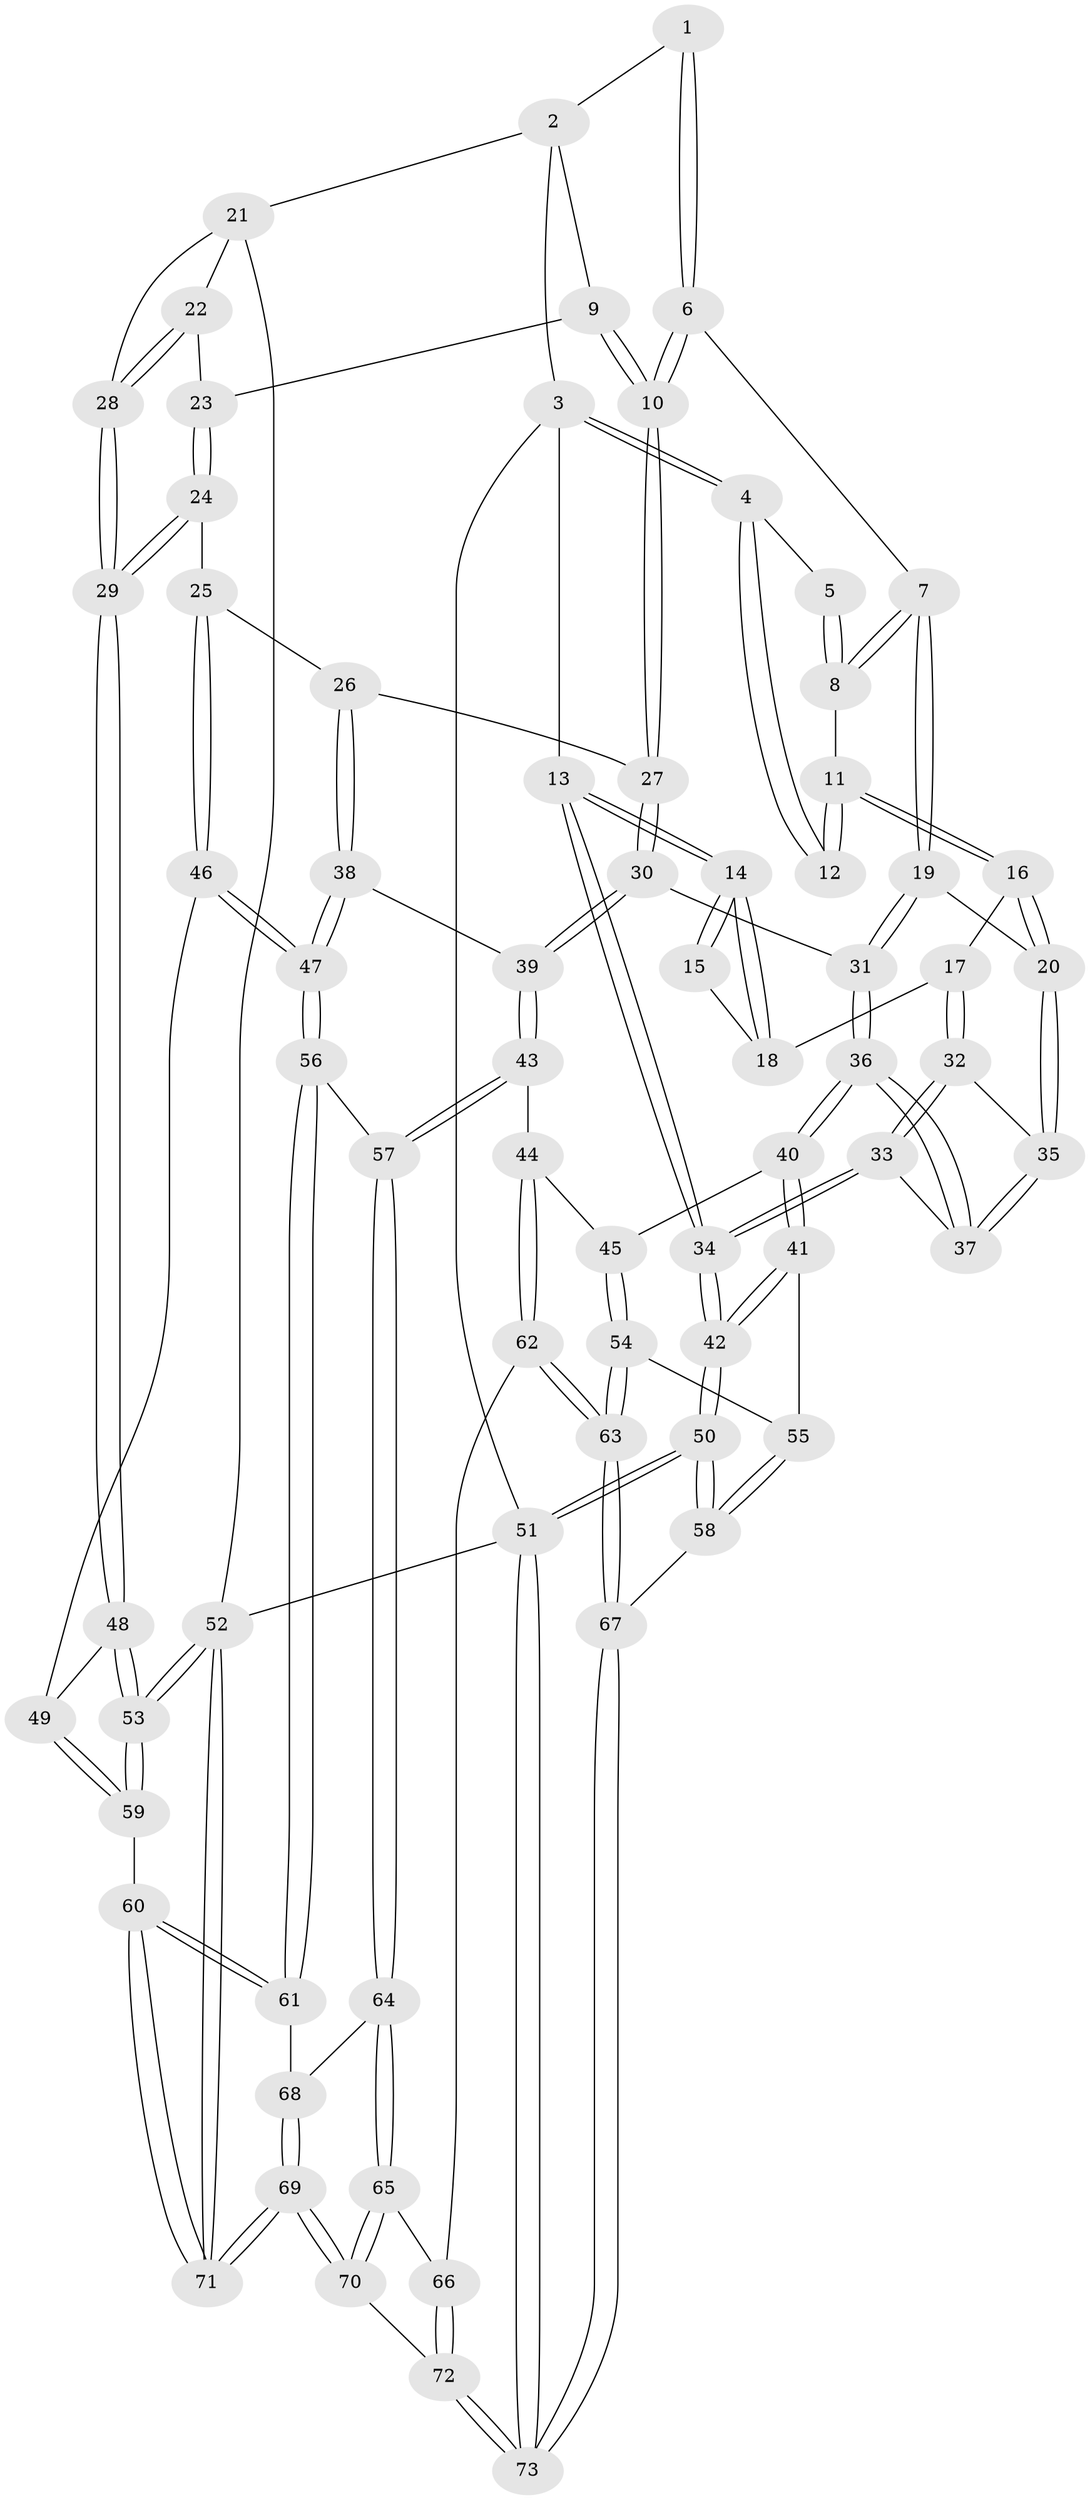 // coarse degree distribution, {4: 0.2702702702702703, 3: 0.5135135135135135, 2: 0.13513513513513514, 5: 0.08108108108108109}
// Generated by graph-tools (version 1.1) at 2025/54/03/04/25 22:54:47]
// undirected, 73 vertices, 179 edges
graph export_dot {
  node [color=gray90,style=filled];
  1 [pos="+0.4736496906016806+0"];
  2 [pos="+0.7846432808548118+0"];
  3 [pos="+0+0"];
  4 [pos="+0.06419347866810117+0"];
  5 [pos="+0.4610316722075649+0"];
  6 [pos="+0.554143363464133+0.1654369603064006"];
  7 [pos="+0.43577866743765886+0.16690272610068813"];
  8 [pos="+0.3661847298234586+0.08567712383056422"];
  9 [pos="+0.7836415257001282+0.0510547447897226"];
  10 [pos="+0.6086589804222273+0.1966310121329604"];
  11 [pos="+0.2110604089156107+0.06951778414437834"];
  12 [pos="+0.1911313468379517+0.036647019088778314"];
  13 [pos="+0+0.13098484397723725"];
  14 [pos="+0+0.15921406431557877"];
  15 [pos="+0.10116120195897997+0.10873814895175589"];
  16 [pos="+0.20490252307183263+0.19473154683116606"];
  17 [pos="+0.08054772892631216+0.24547938428846475"];
  18 [pos="+0.03756976881383696+0.22574393228426842"];
  19 [pos="+0.3227352037629968+0.27766445188170097"];
  20 [pos="+0.2811039090298485+0.26966796934054377"];
  21 [pos="+1+0.10093812920639517"];
  22 [pos="+0.8145010259394082+0.0708551120639984"];
  23 [pos="+0.8077824353281532+0.06915587225584408"];
  24 [pos="+0.9075782239844352+0.3834952893313593"];
  25 [pos="+0.7767474601126847+0.4250368225172246"];
  26 [pos="+0.6772107543690488+0.38882324830583"];
  27 [pos="+0.6359208065121736+0.36054329419104536"];
  28 [pos="+1+0.36483425404970476"];
  29 [pos="+1+0.39145465721898626"];
  30 [pos="+0.450576184422745+0.45065328967146806"];
  31 [pos="+0.41148958658154755+0.439250643964391"];
  32 [pos="+0.08871996707722092+0.2949432380688506"];
  33 [pos="+0.020525882935053287+0.45434850462290916"];
  34 [pos="+0+0.5191262716920823"];
  35 [pos="+0.1912130779533166+0.37625097643539085"];
  36 [pos="+0.22348894758048235+0.5285858553080025"];
  37 [pos="+0.178073368938942+0.4808826474681316"];
  38 [pos="+0.6020843107555686+0.6230932634763705"];
  39 [pos="+0.47205021265631697+0.6058567397214065"];
  40 [pos="+0.22301199487332285+0.5362818301321333"];
  41 [pos="+0.09974077455134354+0.6293412041045914"];
  42 [pos="+0+0.585773920953573"];
  43 [pos="+0.469655428915202+0.610566730104678"];
  44 [pos="+0.37826638865963536+0.6850980185526421"];
  45 [pos="+0.2238853697651149+0.5384686973230414"];
  46 [pos="+0.7850322849524315+0.611364807197203"];
  47 [pos="+0.6633506390390931+0.6903656105458129"];
  48 [pos="+1+0.5591830391127778"];
  49 [pos="+0.8527207223836061+0.6705063235548195"];
  50 [pos="+0+0.8252015224447142"];
  51 [pos="+0+1"];
  52 [pos="+1+1"];
  53 [pos="+1+0.7518924490030844"];
  54 [pos="+0.2122489814367001+0.7212320341451287"];
  55 [pos="+0.11647435614531529+0.7008213752618182"];
  56 [pos="+0.6556985368478156+0.7225328886848945"];
  57 [pos="+0.5537327329778967+0.7802571295558235"];
  58 [pos="+0.0010003863867338596+0.8316315927642719"];
  59 [pos="+0.866415788258458+0.843772671506961"];
  60 [pos="+0.8372907537765036+0.8804549067578681"];
  61 [pos="+0.7311479384273151+0.819314796492297"];
  62 [pos="+0.3441563908221213+0.8183247427875148"];
  63 [pos="+0.27967125286853484+0.8410868829215982"];
  64 [pos="+0.5190695266049068+0.834499399630915"];
  65 [pos="+0.46961289723189176+0.8516269083191137"];
  66 [pos="+0.4354380575218376+0.8517746694406421"];
  67 [pos="+0.21963694149553983+0.9062868036182348"];
  68 [pos="+0.5967888298469949+0.8894890898141796"];
  69 [pos="+0.7840846090158753+1"];
  70 [pos="+0.6198369560897331+1"];
  71 [pos="+0.8020985909189495+1"];
  72 [pos="+0.41649997405579053+1"];
  73 [pos="+0.2247302702972195+1"];
  1 -- 2;
  1 -- 6;
  1 -- 6;
  2 -- 3;
  2 -- 9;
  2 -- 21;
  3 -- 4;
  3 -- 4;
  3 -- 13;
  3 -- 51;
  4 -- 5;
  4 -- 12;
  4 -- 12;
  5 -- 8;
  5 -- 8;
  6 -- 7;
  6 -- 10;
  6 -- 10;
  7 -- 8;
  7 -- 8;
  7 -- 19;
  7 -- 19;
  8 -- 11;
  9 -- 10;
  9 -- 10;
  9 -- 23;
  10 -- 27;
  10 -- 27;
  11 -- 12;
  11 -- 12;
  11 -- 16;
  11 -- 16;
  13 -- 14;
  13 -- 14;
  13 -- 34;
  13 -- 34;
  14 -- 15;
  14 -- 15;
  14 -- 18;
  14 -- 18;
  15 -- 18;
  16 -- 17;
  16 -- 20;
  16 -- 20;
  17 -- 18;
  17 -- 32;
  17 -- 32;
  19 -- 20;
  19 -- 31;
  19 -- 31;
  20 -- 35;
  20 -- 35;
  21 -- 22;
  21 -- 28;
  21 -- 52;
  22 -- 23;
  22 -- 28;
  22 -- 28;
  23 -- 24;
  23 -- 24;
  24 -- 25;
  24 -- 29;
  24 -- 29;
  25 -- 26;
  25 -- 46;
  25 -- 46;
  26 -- 27;
  26 -- 38;
  26 -- 38;
  27 -- 30;
  27 -- 30;
  28 -- 29;
  28 -- 29;
  29 -- 48;
  29 -- 48;
  30 -- 31;
  30 -- 39;
  30 -- 39;
  31 -- 36;
  31 -- 36;
  32 -- 33;
  32 -- 33;
  32 -- 35;
  33 -- 34;
  33 -- 34;
  33 -- 37;
  34 -- 42;
  34 -- 42;
  35 -- 37;
  35 -- 37;
  36 -- 37;
  36 -- 37;
  36 -- 40;
  36 -- 40;
  38 -- 39;
  38 -- 47;
  38 -- 47;
  39 -- 43;
  39 -- 43;
  40 -- 41;
  40 -- 41;
  40 -- 45;
  41 -- 42;
  41 -- 42;
  41 -- 55;
  42 -- 50;
  42 -- 50;
  43 -- 44;
  43 -- 57;
  43 -- 57;
  44 -- 45;
  44 -- 62;
  44 -- 62;
  45 -- 54;
  45 -- 54;
  46 -- 47;
  46 -- 47;
  46 -- 49;
  47 -- 56;
  47 -- 56;
  48 -- 49;
  48 -- 53;
  48 -- 53;
  49 -- 59;
  49 -- 59;
  50 -- 51;
  50 -- 51;
  50 -- 58;
  50 -- 58;
  51 -- 73;
  51 -- 73;
  51 -- 52;
  52 -- 53;
  52 -- 53;
  52 -- 71;
  52 -- 71;
  53 -- 59;
  53 -- 59;
  54 -- 55;
  54 -- 63;
  54 -- 63;
  55 -- 58;
  55 -- 58;
  56 -- 57;
  56 -- 61;
  56 -- 61;
  57 -- 64;
  57 -- 64;
  58 -- 67;
  59 -- 60;
  60 -- 61;
  60 -- 61;
  60 -- 71;
  60 -- 71;
  61 -- 68;
  62 -- 63;
  62 -- 63;
  62 -- 66;
  63 -- 67;
  63 -- 67;
  64 -- 65;
  64 -- 65;
  64 -- 68;
  65 -- 66;
  65 -- 70;
  65 -- 70;
  66 -- 72;
  66 -- 72;
  67 -- 73;
  67 -- 73;
  68 -- 69;
  68 -- 69;
  69 -- 70;
  69 -- 70;
  69 -- 71;
  69 -- 71;
  70 -- 72;
  72 -- 73;
  72 -- 73;
}
